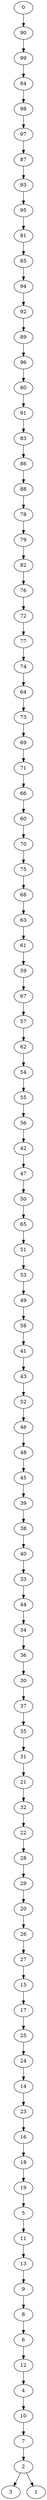 digraph {
	0 [label=0]
	90 [label=90]
	99 [label=99]
	84 [label=84]
	98 [label=98]
	97 [label=97]
	87 [label=87]
	93 [label=93]
	95 [label=95]
	81 [label=81]
	85 [label=85]
	94 [label=94]
	92 [label=92]
	89 [label=89]
	96 [label=96]
	80 [label=80]
	91 [label=91]
	83 [label=83]
	86 [label=86]
	88 [label=88]
	78 [label=78]
	79 [label=79]
	82 [label=82]
	76 [label=76]
	72 [label=72]
	77 [label=77]
	74 [label=74]
	64 [label=64]
	73 [label=73]
	69 [label=69]
	71 [label=71]
	66 [label=66]
	60 [label=60]
	70 [label=70]
	75 [label=75]
	68 [label=68]
	63 [label=63]
	61 [label=61]
	59 [label=59]
	67 [label=67]
	57 [label=57]
	62 [label=62]
	54 [label=54]
	55 [label=55]
	56 [label=56]
	42 [label=42]
	47 [label=47]
	50 [label=50]
	65 [label=65]
	51 [label=51]
	53 [label=53]
	49 [label=49]
	58 [label=58]
	41 [label=41]
	43 [label=43]
	52 [label=52]
	46 [label=46]
	48 [label=48]
	45 [label=45]
	39 [label=39]
	38 [label=38]
	40 [label=40]
	33 [label=33]
	44 [label=44]
	34 [label=34]
	36 [label=36]
	30 [label=30]
	37 [label=37]
	35 [label=35]
	31 [label=31]
	21 [label=21]
	32 [label=32]
	22 [label=22]
	28 [label=28]
	29 [label=29]
	20 [label=20]
	26 [label=26]
	27 [label=27]
	15 [label=15]
	17 [label=17]
	25 [label=25]
	24 [label=24]
	14 [label=14]
	23 [label=23]
	16 [label=16]
	18 [label=18]
	19 [label=19]
	5 [label=5]
	11 [label=11]
	13 [label=13]
	9 [label=9]
	8 [label=8]
	6 [label=6]
	12 [label=12]
	4 [label=4]
	10 [label=10]
	7 [label=7]
	2 [label=2]
	3 [label=3]
	1 [label=1]
	0 -> 90
	90 -> 99
	99 -> 84
	84 -> 98
	98 -> 97
	97 -> 87
	87 -> 93
	93 -> 95
	95 -> 81
	81 -> 85
	85 -> 94
	94 -> 92
	92 -> 89
	89 -> 96
	96 -> 80
	80 -> 91
	91 -> 83
	83 -> 86
	86 -> 88
	88 -> 78
	78 -> 79
	79 -> 82
	82 -> 76
	76 -> 72
	72 -> 77
	77 -> 74
	74 -> 64
	64 -> 73
	73 -> 69
	69 -> 71
	71 -> 66
	66 -> 60
	60 -> 70
	70 -> 75
	75 -> 68
	68 -> 63
	63 -> 61
	61 -> 59
	59 -> 67
	67 -> 57
	57 -> 62
	62 -> 54
	54 -> 55
	55 -> 56
	56 -> 42
	42 -> 47
	47 -> 50
	50 -> 65
	65 -> 51
	51 -> 53
	53 -> 49
	49 -> 58
	58 -> 41
	41 -> 43
	43 -> 52
	52 -> 46
	46 -> 48
	48 -> 45
	45 -> 39
	39 -> 38
	38 -> 40
	40 -> 33
	33 -> 44
	44 -> 34
	34 -> 36
	36 -> 30
	30 -> 37
	37 -> 35
	35 -> 31
	31 -> 21
	21 -> 32
	32 -> 22
	22 -> 28
	28 -> 29
	29 -> 20
	20 -> 26
	26 -> 27
	27 -> 15
	15 -> 17
	17 -> 25
	25 -> 24
	24 -> 14
	14 -> 23
	23 -> 16
	16 -> 18
	18 -> 19
	19 -> 5
	5 -> 11
	11 -> 13
	13 -> 9
	9 -> 8
	8 -> 6
	6 -> 12
	12 -> 4
	4 -> 10
	10 -> 7
	7 -> 2
	2 -> 3
	2 -> 1
}
